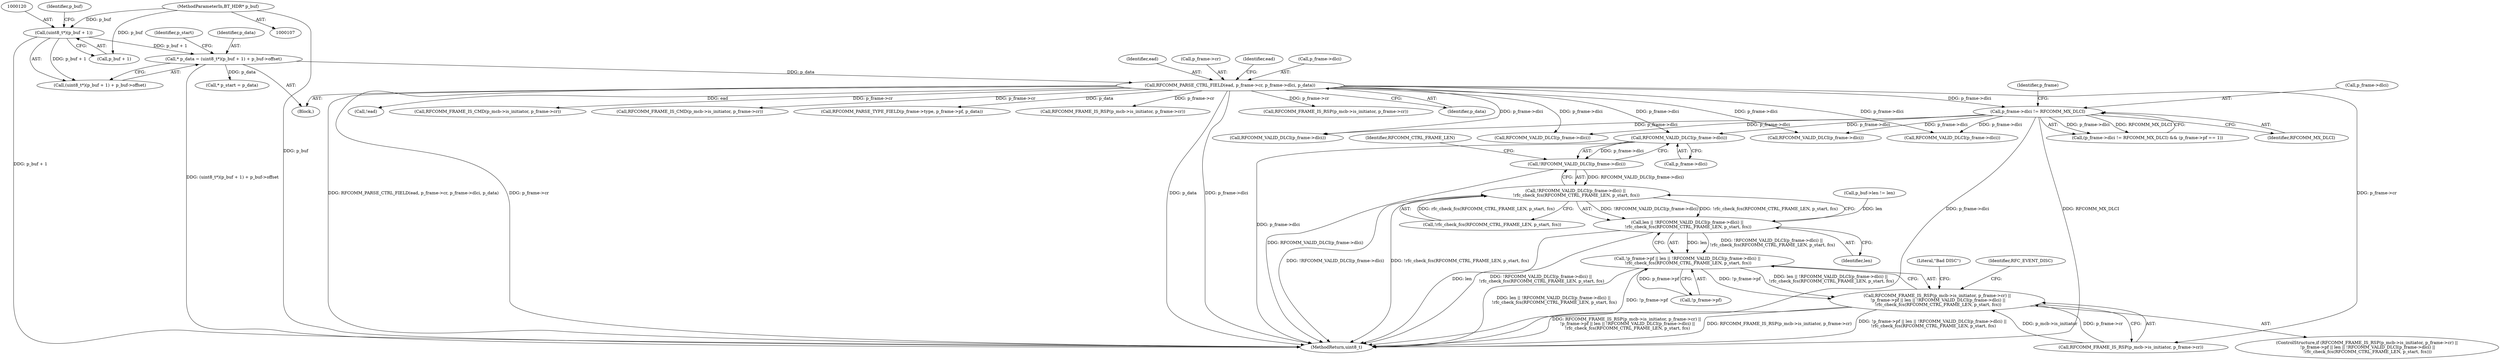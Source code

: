 digraph "0_Android_d4a34fefbf292d1e02336e4e272da3ef1e3eef85@pointer" {
"1000437" [label="(Call,RFCOMM_VALID_DLCI(p_frame->dlci))"];
"1000146" [label="(Call,RFCOMM_PARSE_CTRL_FIELD(ead, p_frame->cr, p_frame->dlci, p_data))"];
"1000116" [label="(Call,* p_data = (uint8_t*)(p_buf + 1) + p_buf->offset)"];
"1000119" [label="(Call,(uint8_t*)(p_buf + 1))"];
"1000110" [label="(MethodParameterIn,BT_HDR* p_buf)"];
"1000257" [label="(Call,p_frame->dlci != RFCOMM_MX_DLCI)"];
"1000436" [label="(Call,!RFCOMM_VALID_DLCI(p_frame->dlci))"];
"1000435" [label="(Call,!RFCOMM_VALID_DLCI(p_frame->dlci) ||\n !rfc_check_fcs(RFCOMM_CTRL_FRAME_LEN, p_start, fcs))"];
"1000433" [label="(Call,len || !RFCOMM_VALID_DLCI(p_frame->dlci) ||\n !rfc_check_fcs(RFCOMM_CTRL_FRAME_LEN, p_start, fcs))"];
"1000428" [label="(Call,!p_frame->pf || len || !RFCOMM_VALID_DLCI(p_frame->dlci) ||\n !rfc_check_fcs(RFCOMM_CTRL_FRAME_LEN, p_start, fcs))"];
"1000420" [label="(Call,RFCOMM_FRAME_IS_RSP(p_mcb->is_initiator, p_frame->cr) ||\n !p_frame->pf || len || !RFCOMM_VALID_DLCI(p_frame->dlci) ||\n !rfc_check_fcs(RFCOMM_CTRL_FRAME_LEN, p_start, fcs))"];
"1000401" [label="(Call,RFCOMM_VALID_DLCI(p_frame->dlci))"];
"1000118" [label="(Call,(uint8_t*)(p_buf + 1) + p_buf->offset)"];
"1000443" [label="(Identifier,RFCOMM_CTRL_FRAME_LEN)"];
"1000433" [label="(Call,len || !RFCOMM_VALID_DLCI(p_frame->dlci) ||\n !rfc_check_fcs(RFCOMM_CTRL_FRAME_LEN, p_start, fcs))"];
"1000436" [label="(Call,!RFCOMM_VALID_DLCI(p_frame->dlci))"];
"1000125" [label="(Identifier,p_buf)"];
"1000128" [label="(Call,* p_start = p_data)"];
"1000163" [label="(Call,RFCOMM_PARSE_TYPE_FIELD(p_frame->type, p_frame->pf, p_data))"];
"1000119" [label="(Call,(uint8_t*)(p_buf + 1))"];
"1000457" [label="(Call,RFCOMM_VALID_DLCI(p_frame->dlci))"];
"1000117" [label="(Identifier,p_data)"];
"1000318" [label="(Call,RFCOMM_FRAME_IS_RSP(p_mcb->is_initiator, p_frame->cr))"];
"1000453" [label="(Identifier,RFC_EVENT_DISC)"];
"1000256" [label="(Call,(p_frame->dlci != RFCOMM_MX_DLCI) && (p_frame->pf == 1))"];
"1000370" [label="(Call,RFCOMM_VALID_DLCI(p_frame->dlci))"];
"1000290" [label="(Call,p_buf->len != len)"];
"1000437" [label="(Call,RFCOMM_VALID_DLCI(p_frame->dlci))"];
"1000261" [label="(Identifier,RFCOMM_MX_DLCI)"];
"1000480" [label="(Call,RFCOMM_FRAME_IS_RSP(p_mcb->is_initiator, p_frame->cr))"];
"1000421" [label="(Call,RFCOMM_FRAME_IS_RSP(p_mcb->is_initiator, p_frame->cr))"];
"1000441" [label="(Call,!rfc_check_fcs(RFCOMM_CTRL_FRAME_LEN, p_start, fcs))"];
"1000110" [label="(MethodParameterIn,BT_HDR* p_buf)"];
"1000151" [label="(Call,p_frame->dlci)"];
"1000419" [label="(ControlStructure,if (RFCOMM_FRAME_IS_RSP(p_mcb->is_initiator, p_frame->cr) ||\n !p_frame->pf || len || !RFCOMM_VALID_DLCI(p_frame->dlci) ||\n !rfc_check_fcs(RFCOMM_CTRL_FRAME_LEN, p_start, fcs)))"];
"1000154" [label="(Identifier,p_data)"];
"1000434" [label="(Identifier,len)"];
"1000497" [label="(MethodReturn,uint8_t)"];
"1000448" [label="(Literal,\"Bad DISC\")"];
"1000264" [label="(Identifier,p_frame)"];
"1000147" [label="(Identifier,ead)"];
"1000429" [label="(Call,!p_frame->pf)"];
"1000156" [label="(Call,!ead)"];
"1000111" [label="(Block,)"];
"1000116" [label="(Call,* p_data = (uint8_t*)(p_buf + 1) + p_buf->offset)"];
"1000257" [label="(Call,p_frame->dlci != RFCOMM_MX_DLCI)"];
"1000334" [label="(Call,RFCOMM_VALID_DLCI(p_frame->dlci))"];
"1000420" [label="(Call,RFCOMM_FRAME_IS_RSP(p_mcb->is_initiator, p_frame->cr) ||\n !p_frame->pf || len || !RFCOMM_VALID_DLCI(p_frame->dlci) ||\n !rfc_check_fcs(RFCOMM_CTRL_FRAME_LEN, p_start, fcs))"];
"1000435" [label="(Call,!RFCOMM_VALID_DLCI(p_frame->dlci) ||\n !rfc_check_fcs(RFCOMM_CTRL_FRAME_LEN, p_start, fcs))"];
"1000146" [label="(Call,RFCOMM_PARSE_CTRL_FIELD(ead, p_frame->cr, p_frame->dlci, p_data))"];
"1000390" [label="(Call,RFCOMM_FRAME_IS_CMD(p_mcb->is_initiator, p_frame->cr))"];
"1000148" [label="(Call,p_frame->cr)"];
"1000428" [label="(Call,!p_frame->pf || len || !RFCOMM_VALID_DLCI(p_frame->dlci) ||\n !rfc_check_fcs(RFCOMM_CTRL_FRAME_LEN, p_start, fcs))"];
"1000438" [label="(Call,p_frame->dlci)"];
"1000258" [label="(Call,p_frame->dlci)"];
"1000121" [label="(Call,p_buf + 1)"];
"1000129" [label="(Identifier,p_start)"];
"1000157" [label="(Identifier,ead)"];
"1000354" [label="(Call,RFCOMM_FRAME_IS_CMD(p_mcb->is_initiator, p_frame->cr))"];
"1000437" -> "1000436"  [label="AST: "];
"1000437" -> "1000438"  [label="CFG: "];
"1000438" -> "1000437"  [label="AST: "];
"1000436" -> "1000437"  [label="CFG: "];
"1000437" -> "1000497"  [label="DDG: p_frame->dlci"];
"1000437" -> "1000436"  [label="DDG: p_frame->dlci"];
"1000146" -> "1000437"  [label="DDG: p_frame->dlci"];
"1000257" -> "1000437"  [label="DDG: p_frame->dlci"];
"1000146" -> "1000111"  [label="AST: "];
"1000146" -> "1000154"  [label="CFG: "];
"1000147" -> "1000146"  [label="AST: "];
"1000148" -> "1000146"  [label="AST: "];
"1000151" -> "1000146"  [label="AST: "];
"1000154" -> "1000146"  [label="AST: "];
"1000157" -> "1000146"  [label="CFG: "];
"1000146" -> "1000497"  [label="DDG: p_frame->dlci"];
"1000146" -> "1000497"  [label="DDG: p_frame->cr"];
"1000146" -> "1000497"  [label="DDG: p_data"];
"1000146" -> "1000497"  [label="DDG: RFCOMM_PARSE_CTRL_FIELD(ead, p_frame->cr, p_frame->dlci, p_data)"];
"1000116" -> "1000146"  [label="DDG: p_data"];
"1000146" -> "1000156"  [label="DDG: ead"];
"1000146" -> "1000163"  [label="DDG: p_data"];
"1000146" -> "1000257"  [label="DDG: p_frame->dlci"];
"1000146" -> "1000318"  [label="DDG: p_frame->cr"];
"1000146" -> "1000334"  [label="DDG: p_frame->dlci"];
"1000146" -> "1000354"  [label="DDG: p_frame->cr"];
"1000146" -> "1000370"  [label="DDG: p_frame->dlci"];
"1000146" -> "1000390"  [label="DDG: p_frame->cr"];
"1000146" -> "1000401"  [label="DDG: p_frame->dlci"];
"1000146" -> "1000421"  [label="DDG: p_frame->cr"];
"1000146" -> "1000457"  [label="DDG: p_frame->dlci"];
"1000146" -> "1000480"  [label="DDG: p_frame->cr"];
"1000116" -> "1000111"  [label="AST: "];
"1000116" -> "1000118"  [label="CFG: "];
"1000117" -> "1000116"  [label="AST: "];
"1000118" -> "1000116"  [label="AST: "];
"1000129" -> "1000116"  [label="CFG: "];
"1000116" -> "1000497"  [label="DDG: (uint8_t*)(p_buf + 1) + p_buf->offset"];
"1000119" -> "1000116"  [label="DDG: p_buf + 1"];
"1000116" -> "1000128"  [label="DDG: p_data"];
"1000119" -> "1000118"  [label="AST: "];
"1000119" -> "1000121"  [label="CFG: "];
"1000120" -> "1000119"  [label="AST: "];
"1000121" -> "1000119"  [label="AST: "];
"1000125" -> "1000119"  [label="CFG: "];
"1000119" -> "1000497"  [label="DDG: p_buf + 1"];
"1000119" -> "1000118"  [label="DDG: p_buf + 1"];
"1000110" -> "1000119"  [label="DDG: p_buf"];
"1000110" -> "1000107"  [label="AST: "];
"1000110" -> "1000497"  [label="DDG: p_buf"];
"1000110" -> "1000121"  [label="DDG: p_buf"];
"1000257" -> "1000256"  [label="AST: "];
"1000257" -> "1000261"  [label="CFG: "];
"1000258" -> "1000257"  [label="AST: "];
"1000261" -> "1000257"  [label="AST: "];
"1000264" -> "1000257"  [label="CFG: "];
"1000256" -> "1000257"  [label="CFG: "];
"1000257" -> "1000497"  [label="DDG: p_frame->dlci"];
"1000257" -> "1000497"  [label="DDG: RFCOMM_MX_DLCI"];
"1000257" -> "1000256"  [label="DDG: p_frame->dlci"];
"1000257" -> "1000256"  [label="DDG: RFCOMM_MX_DLCI"];
"1000257" -> "1000334"  [label="DDG: p_frame->dlci"];
"1000257" -> "1000370"  [label="DDG: p_frame->dlci"];
"1000257" -> "1000401"  [label="DDG: p_frame->dlci"];
"1000257" -> "1000457"  [label="DDG: p_frame->dlci"];
"1000436" -> "1000435"  [label="AST: "];
"1000443" -> "1000436"  [label="CFG: "];
"1000435" -> "1000436"  [label="CFG: "];
"1000436" -> "1000497"  [label="DDG: RFCOMM_VALID_DLCI(p_frame->dlci)"];
"1000436" -> "1000435"  [label="DDG: RFCOMM_VALID_DLCI(p_frame->dlci)"];
"1000435" -> "1000433"  [label="AST: "];
"1000435" -> "1000441"  [label="CFG: "];
"1000441" -> "1000435"  [label="AST: "];
"1000433" -> "1000435"  [label="CFG: "];
"1000435" -> "1000497"  [label="DDG: !RFCOMM_VALID_DLCI(p_frame->dlci)"];
"1000435" -> "1000497"  [label="DDG: !rfc_check_fcs(RFCOMM_CTRL_FRAME_LEN, p_start, fcs)"];
"1000435" -> "1000433"  [label="DDG: !RFCOMM_VALID_DLCI(p_frame->dlci)"];
"1000435" -> "1000433"  [label="DDG: !rfc_check_fcs(RFCOMM_CTRL_FRAME_LEN, p_start, fcs)"];
"1000441" -> "1000435"  [label="DDG: rfc_check_fcs(RFCOMM_CTRL_FRAME_LEN, p_start, fcs)"];
"1000433" -> "1000428"  [label="AST: "];
"1000433" -> "1000434"  [label="CFG: "];
"1000434" -> "1000433"  [label="AST: "];
"1000428" -> "1000433"  [label="CFG: "];
"1000433" -> "1000497"  [label="DDG: len"];
"1000433" -> "1000497"  [label="DDG: !RFCOMM_VALID_DLCI(p_frame->dlci) ||\n !rfc_check_fcs(RFCOMM_CTRL_FRAME_LEN, p_start, fcs)"];
"1000433" -> "1000428"  [label="DDG: len"];
"1000433" -> "1000428"  [label="DDG: !RFCOMM_VALID_DLCI(p_frame->dlci) ||\n !rfc_check_fcs(RFCOMM_CTRL_FRAME_LEN, p_start, fcs)"];
"1000290" -> "1000433"  [label="DDG: len"];
"1000428" -> "1000420"  [label="AST: "];
"1000428" -> "1000429"  [label="CFG: "];
"1000429" -> "1000428"  [label="AST: "];
"1000420" -> "1000428"  [label="CFG: "];
"1000428" -> "1000497"  [label="DDG: len || !RFCOMM_VALID_DLCI(p_frame->dlci) ||\n !rfc_check_fcs(RFCOMM_CTRL_FRAME_LEN, p_start, fcs)"];
"1000428" -> "1000497"  [label="DDG: !p_frame->pf"];
"1000428" -> "1000420"  [label="DDG: !p_frame->pf"];
"1000428" -> "1000420"  [label="DDG: len || !RFCOMM_VALID_DLCI(p_frame->dlci) ||\n !rfc_check_fcs(RFCOMM_CTRL_FRAME_LEN, p_start, fcs)"];
"1000429" -> "1000428"  [label="DDG: p_frame->pf"];
"1000420" -> "1000419"  [label="AST: "];
"1000420" -> "1000421"  [label="CFG: "];
"1000421" -> "1000420"  [label="AST: "];
"1000448" -> "1000420"  [label="CFG: "];
"1000453" -> "1000420"  [label="CFG: "];
"1000420" -> "1000497"  [label="DDG: !p_frame->pf || len || !RFCOMM_VALID_DLCI(p_frame->dlci) ||\n !rfc_check_fcs(RFCOMM_CTRL_FRAME_LEN, p_start, fcs)"];
"1000420" -> "1000497"  [label="DDG: RFCOMM_FRAME_IS_RSP(p_mcb->is_initiator, p_frame->cr) ||\n !p_frame->pf || len || !RFCOMM_VALID_DLCI(p_frame->dlci) ||\n !rfc_check_fcs(RFCOMM_CTRL_FRAME_LEN, p_start, fcs)"];
"1000420" -> "1000497"  [label="DDG: RFCOMM_FRAME_IS_RSP(p_mcb->is_initiator, p_frame->cr)"];
"1000421" -> "1000420"  [label="DDG: p_mcb->is_initiator"];
"1000421" -> "1000420"  [label="DDG: p_frame->cr"];
}
